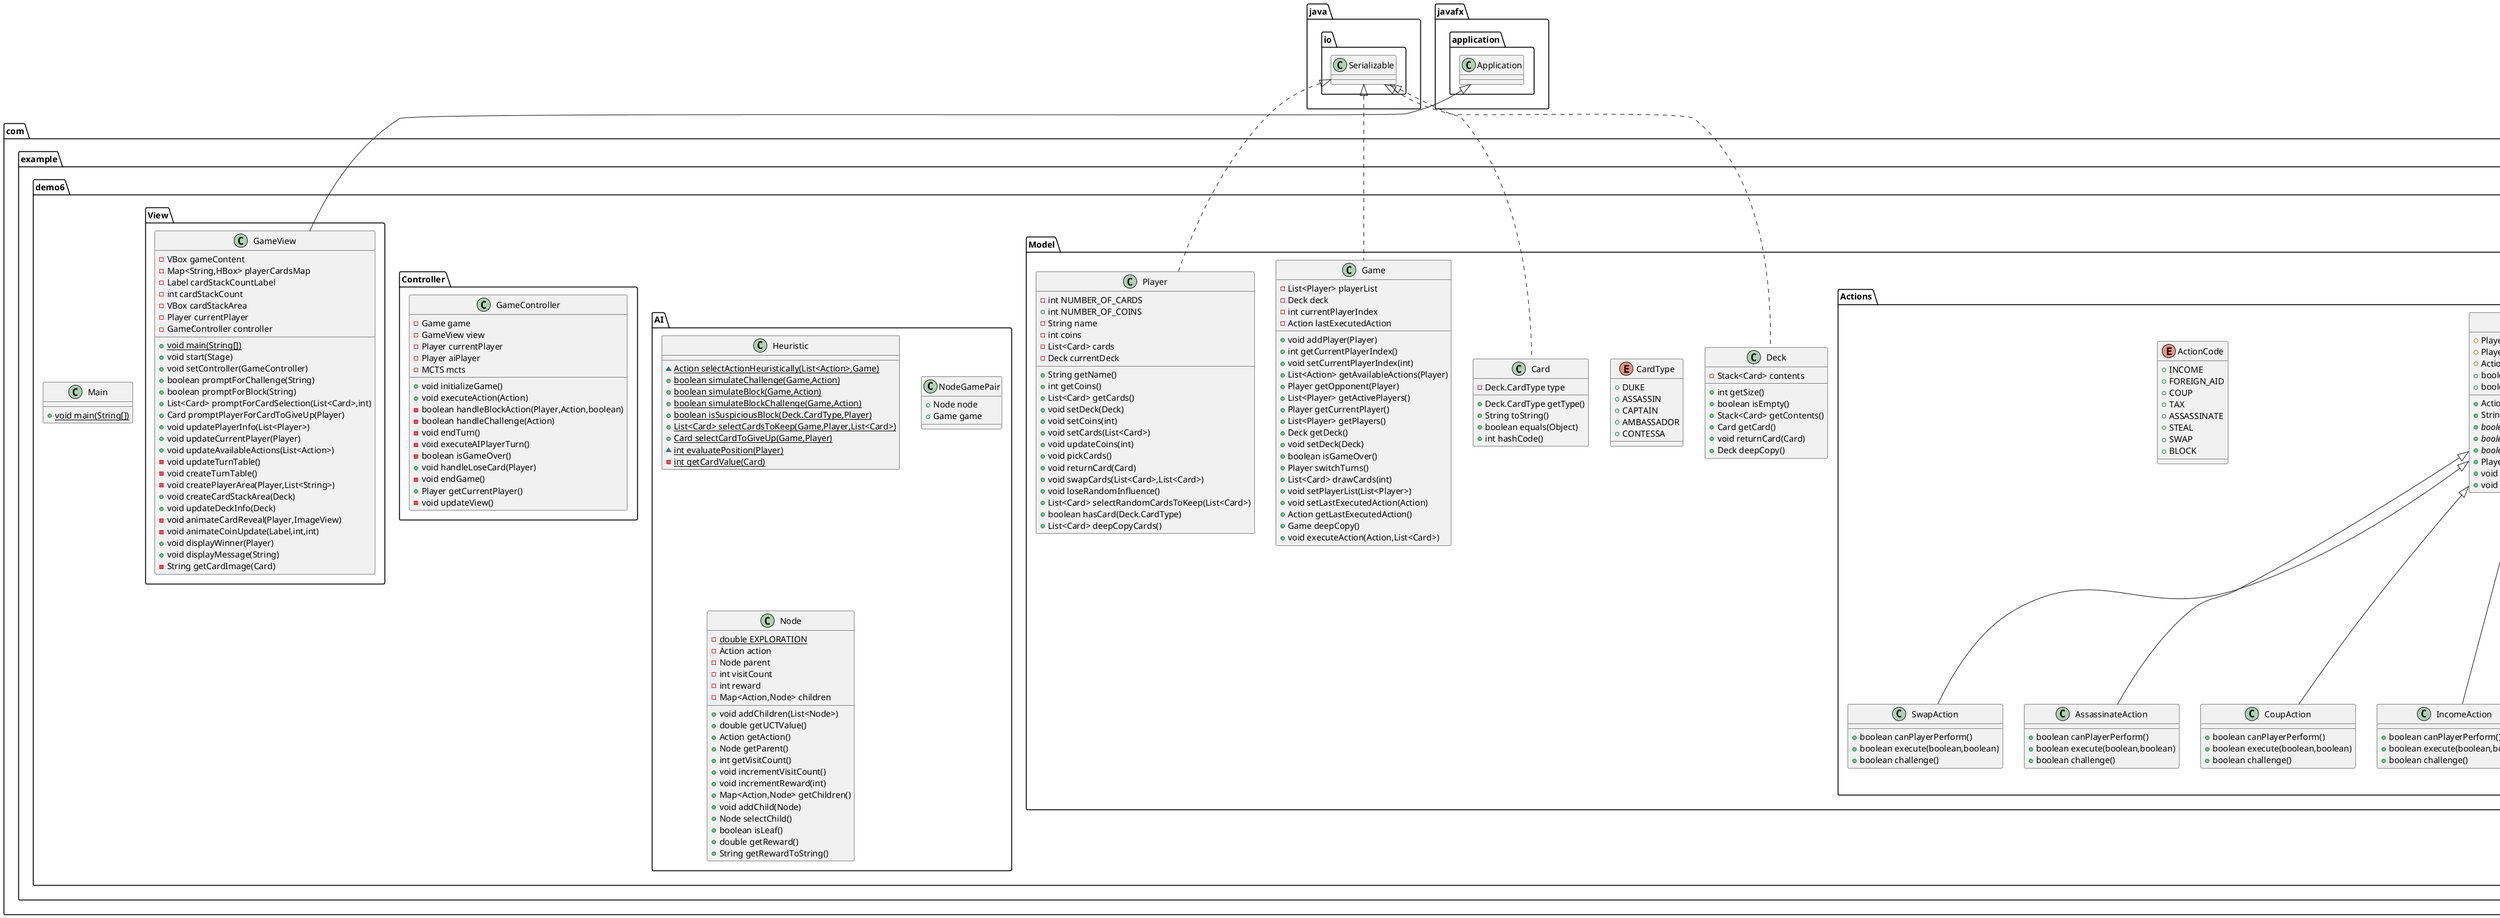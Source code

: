 @startuml
class com.example.demo6.Main {
+ {static} void main(String[])
}

class com.example.demo6.Model.Actions.StealAction {
+ boolean canPlayerPerform()
+ boolean execute(boolean,boolean)
+ boolean challenge()
+ Player getTargetPlayer()
}

class com.example.demo6.Model.Deck {
- Stack<Card> contents
+ int getSize()
+ boolean isEmpty()
+ Stack<Card> getContents()
+ Card getCard()
+ void returnCard(Card)
+ Deck deepCopy()
}


enum com.example.demo6.Model.CardType {
+  DUKE
+  ASSASSIN
+  CAPTAIN
+  AMBASSADOR
+  CONTESSA
}

abstract class com.example.demo6.Model.Actions.Action {
# Player player
# Player opponent
# ActionCode codeOfAction
+ boolean canBeBlocked
+ boolean canBeChallenged
+ ActionCode getActionCode()
+ String getCodeOfAction()
+ {abstract}boolean canPlayerPerform()
+ {abstract}boolean execute(boolean,boolean)
+ {abstract}boolean challenge()
+ Player getPlayer()
+ void setPlayer(Player)
+ void setOpponent(Player)
}


enum com.example.demo6.Model.Actions.ActionCode {
+  INCOME
+  FOREIGN_AID
+  COUP
+  TAX
+  ASSASSINATE
+  STEAL
+  SWAP
+  BLOCK
}

class com.example.demo6.Model.Actions.ForeignAidAction {
+ boolean canPlayerPerform()
+ boolean execute(boolean,boolean)
+ boolean challenge()
}

class com.example.demo6.Model.Actions.SwapAction {
+ boolean canPlayerPerform()
+ boolean execute(boolean,boolean)
+ boolean challenge()
}

class com.example.demo6.AI.Heuristic {
~ {static} Action selectActionHeuristically(List<Action>,Game)
+ {static} boolean simulateChallenge(Game,Action)
+ {static} boolean simulateBlock(Game,Action)
+ {static} boolean simulateBlockChallenge(Game,Action)
+ {static} boolean isSuspiciousBlock(Deck.CardType,Player)
+ {static} List<Card> selectCardsToKeep(Game,Player,List<Card>)
+ {static} Card selectCardToGiveUp(Game,Player)
~ {static} int evaluatePosition(Player)
- {static} int getCardValue(Card)
}

class com.example.demo6.Model.Actions.AssassinateAction {
+ boolean canPlayerPerform()
+ boolean execute(boolean,boolean)
+ boolean challenge()
}

class com.example.demo6.Model.Actions.CoupAction {
+ boolean canPlayerPerform()
+ boolean execute(boolean,boolean)
+ boolean challenge()
}

class com.example.demo6.Controller.GameController {
- Game game
- GameView view
- Player currentPlayer
- Player aiPlayer
- MCTS mcts
+ void initializeGame()
+ void executeAction(Action)
- boolean handleBlockAction(Player,Action,boolean)
- boolean handleChallenge(Action)
- void endTurn()
- void executeAIPlayerTurn()
- boolean isGameOver()
+ void handleLoseCard(Player)
- void endGame()
+ Player getCurrentPlayer()
- void updateView()
}


class com.example.demo6.Model.Actions.IncomeAction {
+ boolean canPlayerPerform()
+ boolean execute(boolean,boolean)
+ boolean challenge()
}

class com.example.demo6.AI.NodeGamePair {
+ Node node
+ Game game
}

class com.example.demo6.Model.Card {
- Deck.CardType type
+ Deck.CardType getType()
+ String toString()
+ boolean equals(Object)
+ int hashCode()
}


class com.example.demo6.Model.Game {
- List<Player> playerList
- Deck deck
- int currentPlayerIndex
- Action lastExecutedAction
+ void addPlayer(Player)
+ int getCurrentPlayerIndex()
+ void setCurrentPlayerIndex(int)
+ List<Action> getAvailableActions(Player)
+ Player getOpponent(Player)
+ List<Player> getActivePlayers()
+ Player getCurrentPlayer()
+ List<Player> getPlayers()
+ Deck getDeck()
+ void setDeck(Deck)
+ boolean isGameOver()
+ Player switchTurns()
+ List<Card> drawCards(int)
+ void setPlayerList(List<Player>)
+ void setLastExecutedAction(Action)
+ Action getLastExecutedAction()
+ Game deepCopy()
+ void executeAction(Action,List<Card>)
}


class com.example.demo6.AI.Node {
- {static} double EXPLORATION
- Action action
- Node parent
- int visitCount
- int reward
- Map<Action,Node> children
+ void addChildren(List<Node>)
+ double getUCTValue()
+ Action getAction()
+ Node getParent()
+ int getVisitCount()
+ void incrementVisitCount()
+ void incrementReward(int)
+ Map<Action,Node> getChildren()
+ void addChild(Node)
+ Node selectChild()
+ boolean isLeaf()
+ double getReward()
+ String getRewardToString()
}


class com.example.demo6.View.GameView {
- VBox gameContent
- Map<String,HBox> playerCardsMap
- Label cardStackCountLabel
- int cardStackCount
- VBox cardStackArea
- Player currentPlayer
- GameController controller
+ {static} void main(String[])
+ void start(Stage)
+ void setController(GameController)
+ boolean promptForChallenge(String)
+ boolean promptForBlock(String)
+ List<Card> promptForCardSelection(List<Card>,int)
+ Card promptPlayerForCardToGiveUp(Player)
+ void updatePlayerInfo(List<Player>)
+ void updateCurrentPlayer(Player)
+ void updateAvailableActions(List<Action>)
- void updateTurnTable()
- void createTurnTable()
- void createPlayerArea(Player,List<String>)
+ void createCardStackArea(Deck)
+ void updateDeckInfo(Deck)
- void animateCardReveal(Player,ImageView)
- void animateCoinUpdate(Label,int,int)
+ void displayWinner(Player)
+ void displayMessage(String)
- String getCardImage(Card)
}


class com.example.demo6.Model.Actions.TaxAction {
+ boolean canPlayerPerform()
+ boolean execute(boolean,boolean)
+ boolean challenge()
}

class com.example.demo6.Model.Actions.BlockAction {
- Action actionToBlock
- boolean isBlocked
+ boolean canPlayerPerform()
+ boolean execute(boolean,boolean)
+ boolean isBlocked()
+ boolean challenge()
}


class com.example.demo6.Model.Player {
- int NUMBER_OF_CARDS
+ int NUMBER_OF_COINS
- String name
- int coins
- List<Card> cards
- Deck currentDeck
+ String getName()
+ int getCoins()
+ List<Card> getCards()
+ void setDeck(Deck)
+ void setCoins(int)
+ void setCards(List<Card>)
+ void updateCoins(int)
+ void pickCards()
+ void returnCard(Card)
+ void swapCards(List<Card>,List<Card>)
+ void loseRandomInfluence()
+ List<Card> selectRandomCardsToKeep(List<Card>)
+ boolean hasCard(Deck.CardType)
+ List<Card> deepCopyCards()
}




com.example.demo6.Model.Actions.Action <|-- com.example.demo6.Model.Actions.StealAction
java.io.Serializable <|.. com.example.demo6.Model.Deck
com.example.demo6.Model.Actions.Action <|-- com.example.demo6.Model.Actions.ForeignAidAction
com.example.demo6.Model.Actions.Action <|-- com.example.demo6.Model.Actions.SwapAction
com.example.demo6.Model.Actions.Action <|-- com.example.demo6.Model.Actions.AssassinateAction
com.example.demo6.Model.Actions.Action <|-- com.example.demo6.Model.Actions.CoupAction
com.example.demo6.Model.Actions.Action <|-- com.example.demo6.Model.Actions.IncomeAction
java.io.Serializable <|.. com.example.demo6.Model.Card
java.io.Serializable <|.. com.example.demo6.Model.Game
javafx.application.Application <|-- com.example.demo6.View.GameView
com.example.demo6.Model.Actions.Action <|-- com.example.demo6.Model.Actions.TaxAction
com.example.demo6.Model.Actions.Action <|-- com.example.demo6.Model.Actions.BlockAction
java.io.Serializable <|.. com.example.demo6.Model.Player
@enduml